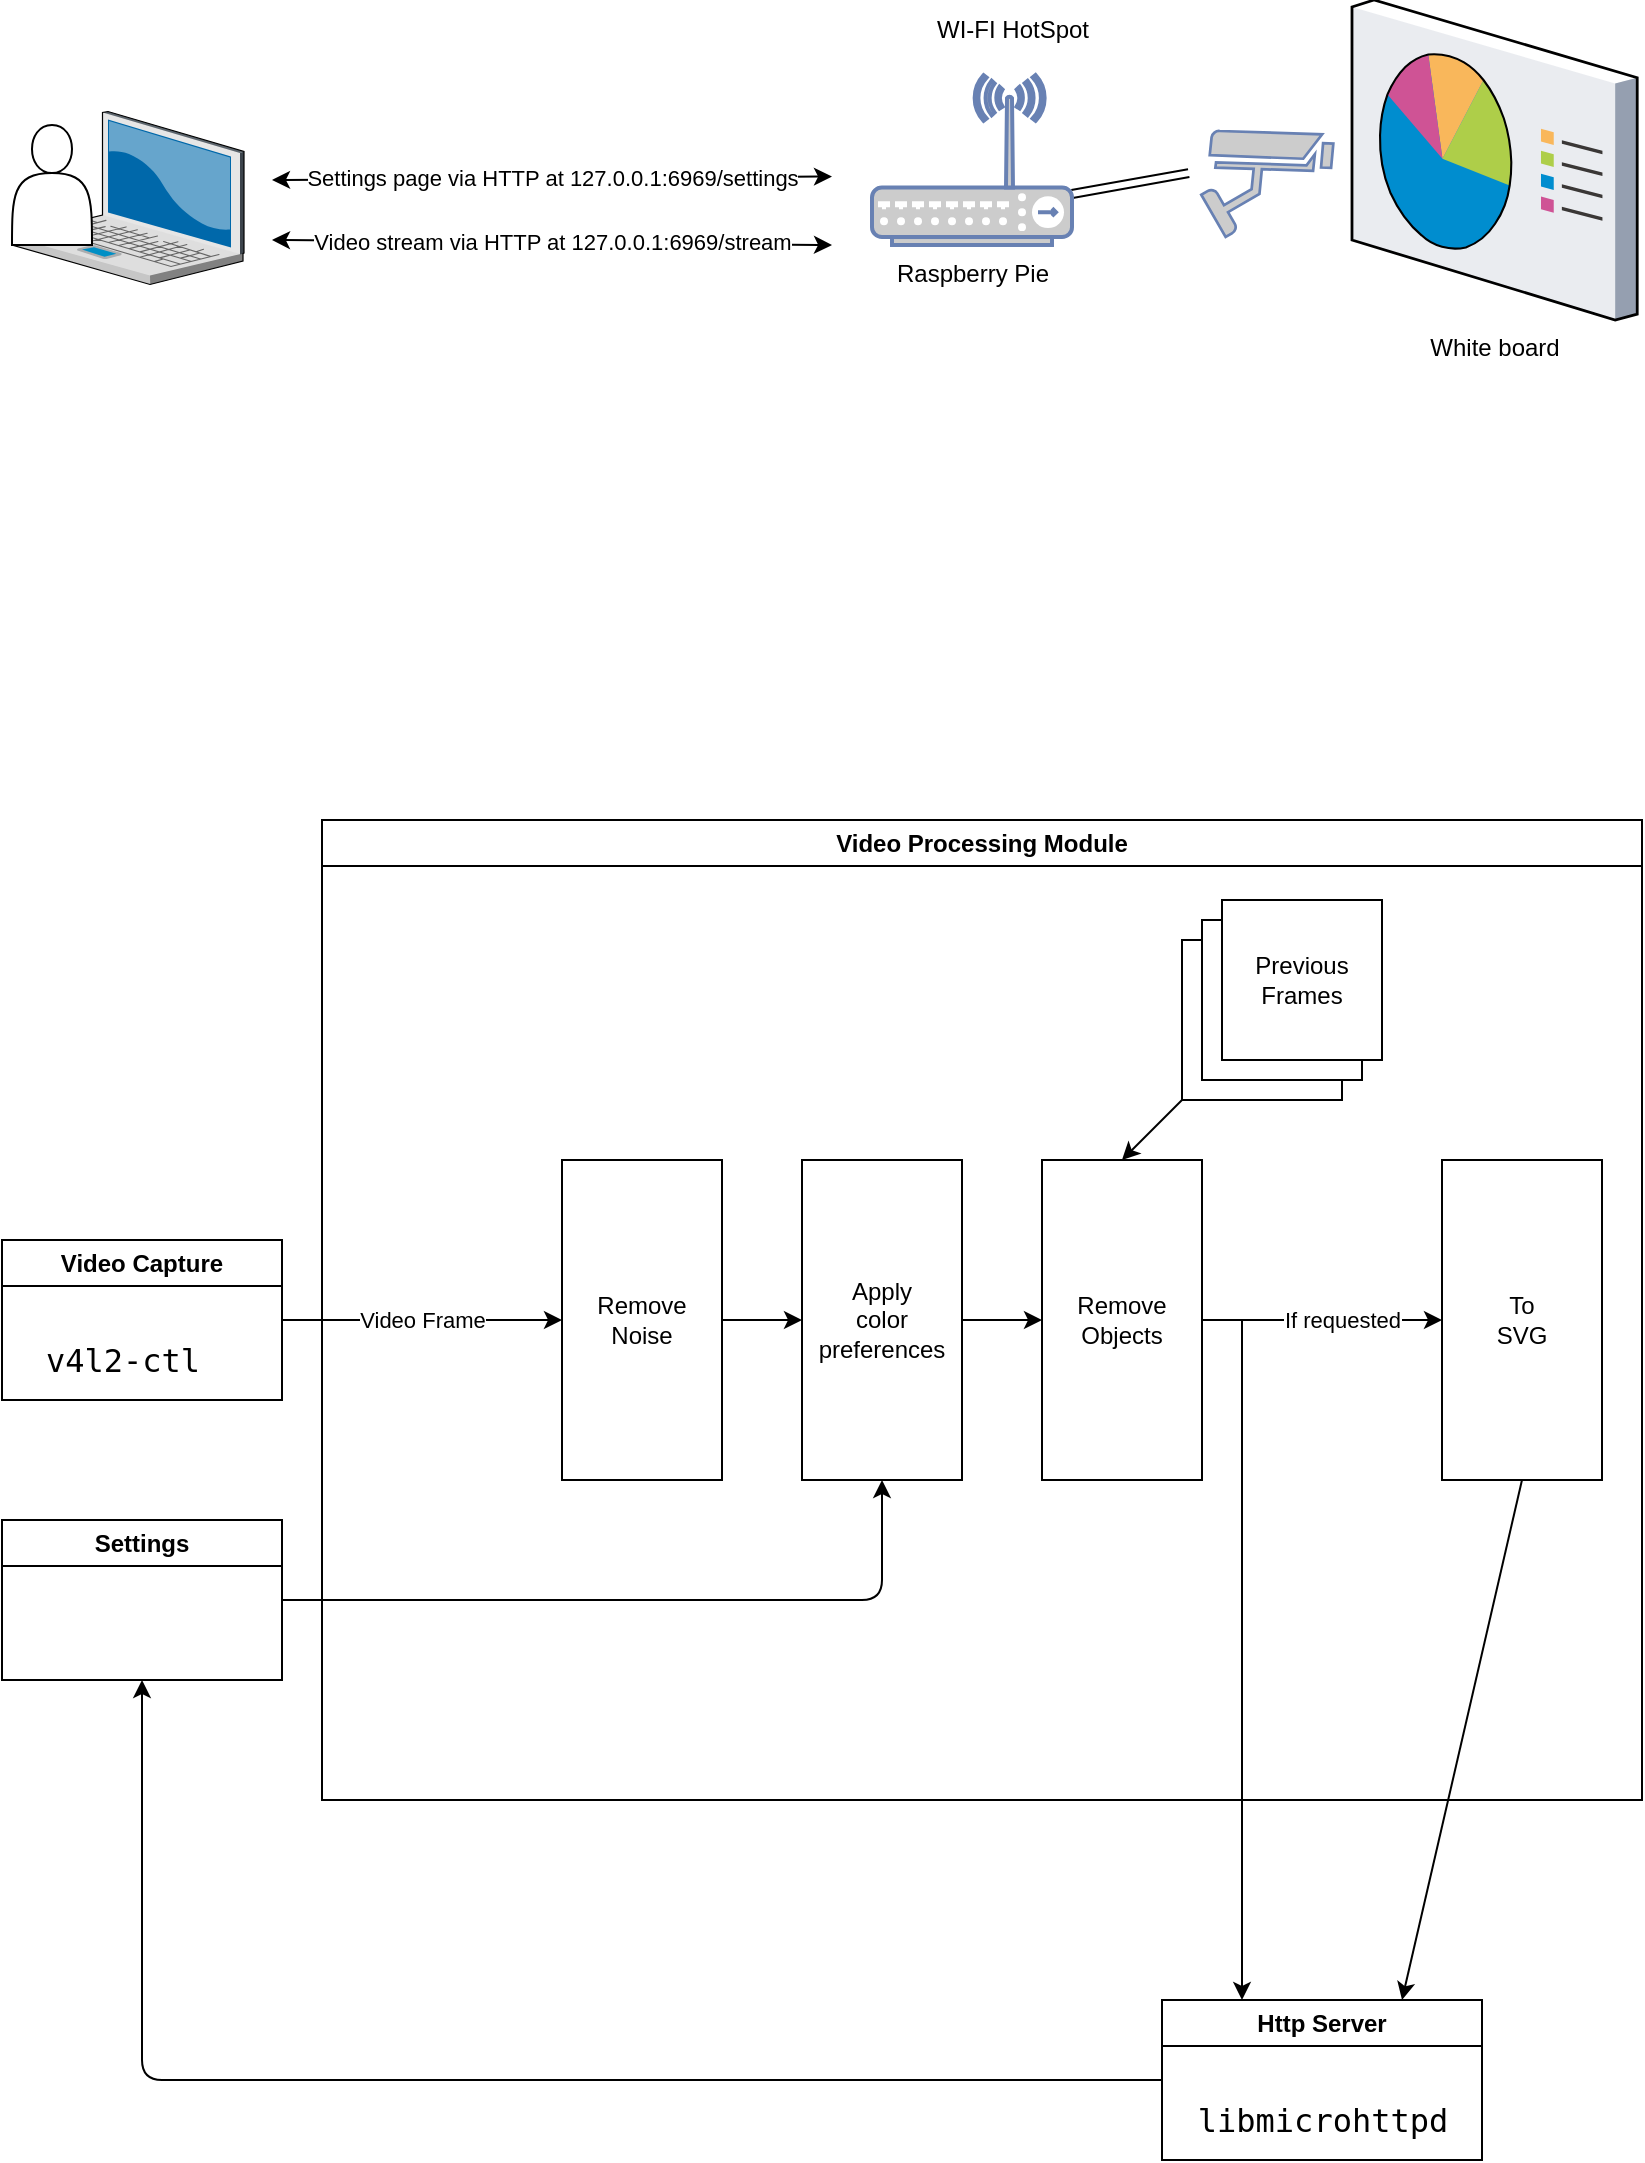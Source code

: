 <mxfile>
    <diagram id="lLaLXQKT_goEUjWEFYHm" name="Page-1">
        <mxGraphModel dx="3166" dy="1652" grid="1" gridSize="10" guides="1" tooltips="1" connect="1" arrows="1" fold="1" page="0" pageScale="1" pageWidth="850" pageHeight="1100" background="#ffffff" math="0" shadow="0">
            <root>
                <mxCell id="0"/>
                <mxCell id="1" parent="0"/>
                <mxCell id="2" value="" style="verticalLabelPosition=bottom;sketch=0;aspect=fixed;html=1;verticalAlign=top;strokeColor=none;align=center;outlineConnect=0;shape=mxgraph.citrix.laptop_2;fontColor=#000000;" parent="1" vertex="1">
                    <mxGeometry x="20" y="65.75" width="116" height="86.5" as="geometry"/>
                </mxCell>
                <mxCell id="3" value="White&amp;nbsp;board" style="verticalLabelPosition=bottom;sketch=0;aspect=fixed;html=1;verticalAlign=top;strokeColor=none;align=center;outlineConnect=0;shape=mxgraph.citrix.reporting;fontColor=#000000;" parent="1" vertex="1">
                    <mxGeometry x="690" y="10" width="142.61" height="160" as="geometry"/>
                </mxCell>
                <mxCell id="4" value="" style="fontColor=#000000;verticalAlign=top;verticalLabelPosition=bottom;labelPosition=center;align=center;html=1;outlineConnect=0;fillColor=#CCCCCC;strokeColor=#6881B3;gradientColor=none;gradientDirection=north;strokeWidth=2;shape=mxgraph.networks.security_camera;rotation=-30;" parent="1" vertex="1">
                    <mxGeometry x="610" y="65.75" width="70" height="48.5" as="geometry"/>
                </mxCell>
                <mxCell id="6" style="edgeStyle=none;html=1;exitX=1;exitY=0.7;exitDx=0;exitDy=0;exitPerimeter=0;shape=link;fontColor=#000000;" parent="1" source="5" target="4" edge="1">
                    <mxGeometry relative="1" as="geometry"/>
                </mxCell>
                <mxCell id="5" value="Raspberry Pie" style="fontColor=#000000;verticalAlign=top;verticalLabelPosition=bottom;labelPosition=center;align=center;html=1;outlineConnect=0;fillColor=#CCCCCC;strokeColor=#6881B3;gradientColor=none;gradientDirection=north;strokeWidth=2;shape=mxgraph.networks.wireless_hub;direction=east;portConstraint=none;comic=0;enumerate=0;" parent="1" vertex="1">
                    <mxGeometry x="450" y="47.5" width="100" height="85" as="geometry"/>
                </mxCell>
                <mxCell id="7" value="WI-FI HotSpot" style="text;html=1;align=center;verticalAlign=middle;resizable=0;points=[];autosize=1;strokeColor=none;fillColor=none;fontColor=#000000;" parent="1" vertex="1">
                    <mxGeometry x="470" y="10" width="100" height="30" as="geometry"/>
                </mxCell>
                <mxCell id="11" value="Settings page via HTTP at 127.0.0.1:6969/settings" style="endArrow=classic;startArrow=classic;html=1;fontColor=#000000;" parent="1" edge="1">
                    <mxGeometry x="0.003" width="50" height="50" relative="1" as="geometry">
                        <mxPoint x="150" y="100" as="sourcePoint"/>
                        <mxPoint x="430" y="98.25" as="targetPoint"/>
                        <mxPoint as="offset"/>
                    </mxGeometry>
                </mxCell>
                <mxCell id="15" value="Video stream via HTTP at 127.0.0.1:6969/stream" style="endArrow=classic;startArrow=classic;html=1;fontColor=#000000;" parent="1" edge="1">
                    <mxGeometry width="50" height="50" relative="1" as="geometry">
                        <mxPoint x="150" y="130" as="sourcePoint"/>
                        <mxPoint x="430" y="132.5" as="targetPoint"/>
                    </mxGeometry>
                </mxCell>
                <mxCell id="28" value="" style="edgeStyle=none;html=1;fontColor=#000000;" parent="1" source="17" target="27" edge="1">
                    <mxGeometry relative="1" as="geometry"/>
                </mxCell>
                <mxCell id="17" value="Remove &lt;br&gt;Noise" style="rounded=0;whiteSpace=wrap;html=1;comic=0;fontColor=#000000;" parent="1" vertex="1">
                    <mxGeometry x="295" y="590" width="80" height="160" as="geometry"/>
                </mxCell>
                <mxCell id="35" style="edgeStyle=none;html=1;fontColor=#000000;entryX=0.25;entryY=0;entryDx=0;entryDy=0;" parent="1" target="40" edge="1">
                    <mxGeometry relative="1" as="geometry">
                        <Array as="points"/>
                        <mxPoint x="635" y="670" as="sourcePoint"/>
                        <mxPoint x="615" y="890" as="targetPoint"/>
                    </mxGeometry>
                </mxCell>
                <mxCell id="44" style="edgeStyle=none;html=1;entryX=0;entryY=0.5;entryDx=0;entryDy=0;fontColor=#000000;exitX=1;exitY=0.5;exitDx=0;exitDy=0;" parent="1" source="19" target="43" edge="1">
                    <mxGeometry relative="1" as="geometry">
                        <mxPoint x="635" y="670" as="sourcePoint"/>
                        <Array as="points"/>
                    </mxGeometry>
                </mxCell>
                <mxCell id="54" value="If requested" style="edgeLabel;html=1;align=center;verticalAlign=middle;resizable=0;points=[];fontColor=#000000;" parent="44" vertex="1" connectable="0">
                    <mxGeometry x="-0.288" y="1" relative="1" as="geometry">
                        <mxPoint x="27" y="1" as="offset"/>
                    </mxGeometry>
                </mxCell>
                <mxCell id="19" value="Remove&lt;br&gt;Objects" style="rounded=0;whiteSpace=wrap;html=1;comic=0;fontColor=#000000;" parent="1" vertex="1">
                    <mxGeometry x="535" y="590" width="80" height="160" as="geometry"/>
                </mxCell>
                <mxCell id="24" style="edgeStyle=none;html=1;exitX=0;exitY=1;exitDx=0;exitDy=0;entryX=0.5;entryY=0;entryDx=0;entryDy=0;fontColor=#000000;" parent="1" source="21" target="19" edge="1">
                    <mxGeometry relative="1" as="geometry"/>
                </mxCell>
                <mxCell id="25" value="Video Frame" style="endArrow=classic;html=1;fontColor=#000000;" parent="1" edge="1">
                    <mxGeometry width="50" height="50" relative="1" as="geometry">
                        <mxPoint x="155" y="670" as="sourcePoint"/>
                        <mxPoint x="295" y="670" as="targetPoint"/>
                    </mxGeometry>
                </mxCell>
                <mxCell id="29" value="" style="edgeStyle=none;html=1;fontColor=#000000;" parent="1" source="27" target="19" edge="1">
                    <mxGeometry relative="1" as="geometry"/>
                </mxCell>
                <mxCell id="27" value="Apply&lt;br&gt;color preferences" style="rounded=0;whiteSpace=wrap;html=1;comic=0;fontColor=#000000;" parent="1" vertex="1">
                    <mxGeometry x="415" y="590" width="80" height="160" as="geometry"/>
                </mxCell>
                <mxCell id="30" value="Video Processing Module" style="swimlane;whiteSpace=wrap;html=1;comic=0;fontColor=#000000;" parent="1" vertex="1">
                    <mxGeometry x="175" y="420" width="660" height="490" as="geometry"/>
                </mxCell>
                <mxCell id="43" value="To&lt;br&gt;SVG" style="rounded=0;whiteSpace=wrap;html=1;comic=0;fontColor=#000000;" parent="30" vertex="1">
                    <mxGeometry x="560" y="170" width="80" height="160" as="geometry"/>
                </mxCell>
                <mxCell id="21" value="" style="whiteSpace=wrap;html=1;aspect=fixed;comic=0;fontColor=#000000;" parent="30" vertex="1">
                    <mxGeometry x="430" y="60" width="80" height="80" as="geometry"/>
                </mxCell>
                <mxCell id="22" value="" style="whiteSpace=wrap;html=1;aspect=fixed;comic=0;fontColor=#000000;" parent="30" vertex="1">
                    <mxGeometry x="440" y="50" width="80" height="80" as="geometry"/>
                </mxCell>
                <mxCell id="23" value="Previous&lt;br&gt;Frames" style="whiteSpace=wrap;html=1;aspect=fixed;comic=0;fontColor=#000000;" parent="30" vertex="1">
                    <mxGeometry x="450" y="40" width="80" height="80" as="geometry"/>
                </mxCell>
                <mxCell id="33" value="Video Capture" style="swimlane;whiteSpace=wrap;html=1;comic=0;fontColor=#000000;" parent="1" vertex="1">
                    <mxGeometry x="15" y="630" width="140" height="80" as="geometry"/>
                </mxCell>
                <mxCell id="37" style="edgeStyle=none;html=1;exitX=1;exitY=0.5;exitDx=0;exitDy=0;entryX=0.5;entryY=1;entryDx=0;entryDy=0;fontColor=#000000;" parent="1" source="36" target="27" edge="1">
                    <mxGeometry relative="1" as="geometry">
                        <Array as="points">
                            <mxPoint x="455" y="810"/>
                        </Array>
                    </mxGeometry>
                </mxCell>
                <mxCell id="36" value="Settings" style="swimlane;whiteSpace=wrap;html=1;comic=0;fontColor=#000000;" parent="1" vertex="1">
                    <mxGeometry x="15" y="770" width="140" height="80" as="geometry"/>
                </mxCell>
                <mxCell id="41" style="edgeStyle=none;html=1;exitX=0;exitY=0.5;exitDx=0;exitDy=0;entryX=0.5;entryY=1;entryDx=0;entryDy=0;fontColor=#000000;" parent="1" source="40" target="36" edge="1">
                    <mxGeometry relative="1" as="geometry">
                        <Array as="points">
                            <mxPoint x="85" y="1050"/>
                        </Array>
                    </mxGeometry>
                </mxCell>
                <mxCell id="40" value="Http Server" style="swimlane;whiteSpace=wrap;html=1;comic=0;fontColor=#000000;startSize=23;" parent="1" vertex="1">
                    <mxGeometry x="595" y="1010" width="160" height="80" as="geometry"/>
                </mxCell>
                <mxCell id="51" value="&lt;div style=&quot;font-family: &amp;quot;MesloLGS NF&amp;quot;, &amp;quot;Droid Sans Mono&amp;quot;, &amp;quot;monospace&amp;quot;, monospace; font-size: 16px; line-height: 22px;&quot;&gt;&lt;div style=&quot;line-height: 22px;&quot;&gt;&lt;div style=&quot;line-height: 22px;&quot;&gt;libmicrohttpd&lt;/div&gt;&lt;/div&gt;&lt;/div&gt;" style="text;html=1;align=center;verticalAlign=middle;resizable=0;points=[];autosize=1;strokeColor=none;fillColor=none;fontColor=#000000;" parent="40" vertex="1">
                    <mxGeometry x="5" y="40" width="150" height="40" as="geometry"/>
                </mxCell>
                <mxCell id="45" style="edgeStyle=none;html=1;exitX=0.5;exitY=1;exitDx=0;exitDy=0;entryX=0.75;entryY=0;entryDx=0;entryDy=0;fontColor=#000000;" parent="1" source="43" target="40" edge="1">
                    <mxGeometry relative="1" as="geometry">
                        <mxPoint x="825" y="570.0" as="targetPoint"/>
                    </mxGeometry>
                </mxCell>
                <mxCell id="46" value="" style="shape=actor;whiteSpace=wrap;html=1;fontColor=#000000;" parent="1" vertex="1">
                    <mxGeometry x="20" y="72.5" width="40" height="60" as="geometry"/>
                </mxCell>
                <mxCell id="50" value="&lt;div style=&quot;font-family: &amp;quot;MesloLGS NF&amp;quot;, &amp;quot;Droid Sans Mono&amp;quot;, &amp;quot;monospace&amp;quot;, monospace; font-size: 16px; line-height: 22px;&quot;&gt;&lt;div style=&quot;line-height: 22px;&quot;&gt;v4l2-ctl&lt;/div&gt;&lt;/div&gt;" style="text;html=1;align=center;verticalAlign=middle;resizable=0;points=[];autosize=1;strokeColor=none;fillColor=none;fontColor=#000000;" parent="1" vertex="1">
                    <mxGeometry x="25" y="670" width="100" height="40" as="geometry"/>
                </mxCell>
            </root>
        </mxGraphModel>
    </diagram>
</mxfile>
